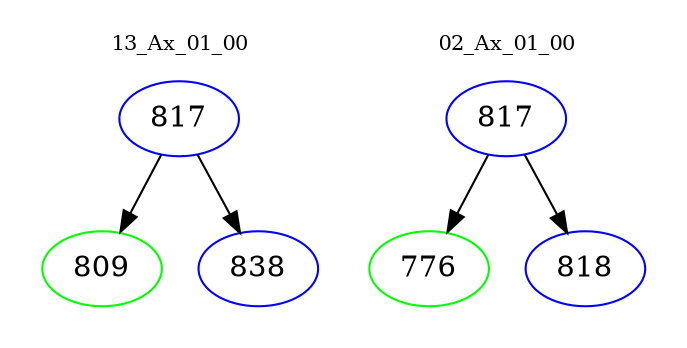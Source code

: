 digraph{
subgraph cluster_0 {
color = white
label = "13_Ax_01_00";
fontsize=10;
T0_817 [label="817", color="blue"]
T0_817 -> T0_809 [color="black"]
T0_809 [label="809", color="green"]
T0_817 -> T0_838 [color="black"]
T0_838 [label="838", color="blue"]
}
subgraph cluster_1 {
color = white
label = "02_Ax_01_00";
fontsize=10;
T1_817 [label="817", color="blue"]
T1_817 -> T1_776 [color="black"]
T1_776 [label="776", color="green"]
T1_817 -> T1_818 [color="black"]
T1_818 [label="818", color="blue"]
}
}
